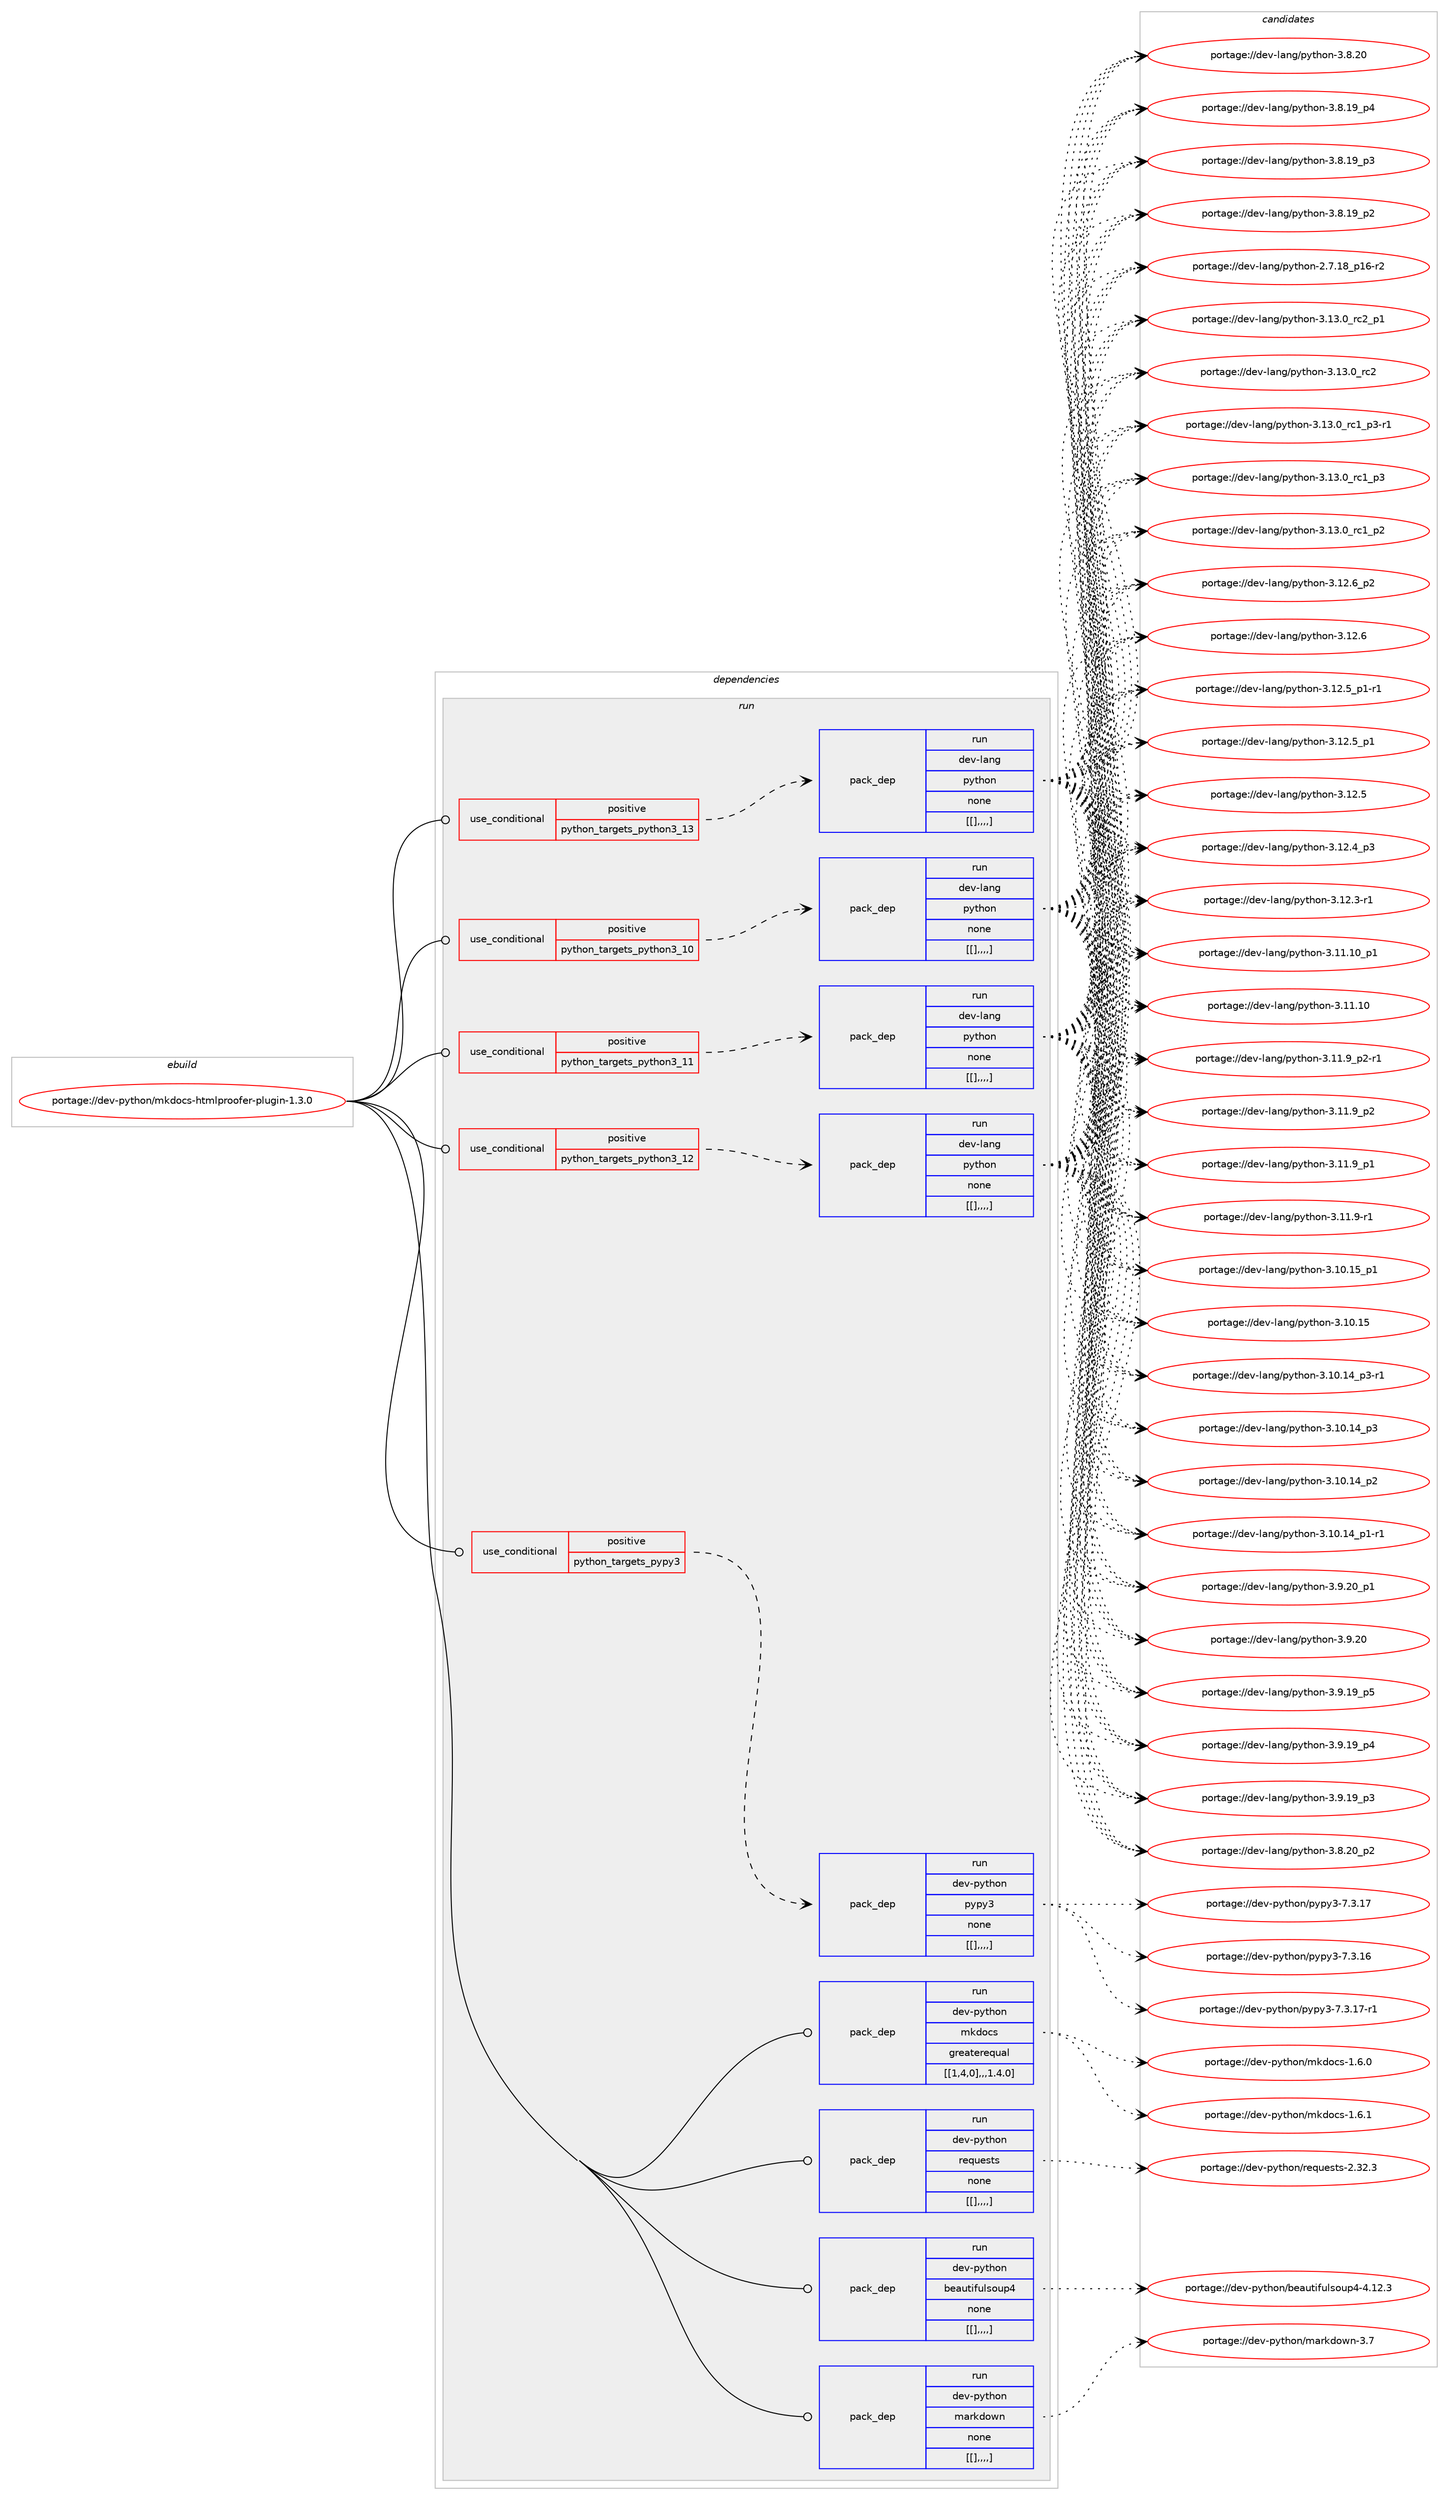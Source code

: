 digraph prolog {

# *************
# Graph options
# *************

newrank=true;
concentrate=true;
compound=true;
graph [rankdir=LR,fontname=Helvetica,fontsize=10,ranksep=1.5];#, ranksep=2.5, nodesep=0.2];
edge  [arrowhead=vee];
node  [fontname=Helvetica,fontsize=10];

# **********
# The ebuild
# **********

subgraph cluster_leftcol {
color=gray;
label=<<i>ebuild</i>>;
id [label="portage://dev-python/mkdocs-htmlproofer-plugin-1.3.0", color=red, width=4, href="../dev-python/mkdocs-htmlproofer-plugin-1.3.0.svg"];
}

# ****************
# The dependencies
# ****************

subgraph cluster_midcol {
color=gray;
label=<<i>dependencies</i>>;
subgraph cluster_compile {
fillcolor="#eeeeee";
style=filled;
label=<<i>compile</i>>;
}
subgraph cluster_compileandrun {
fillcolor="#eeeeee";
style=filled;
label=<<i>compile and run</i>>;
}
subgraph cluster_run {
fillcolor="#eeeeee";
style=filled;
label=<<i>run</i>>;
subgraph cond36123 {
dependency153438 [label=<<TABLE BORDER="0" CELLBORDER="1" CELLSPACING="0" CELLPADDING="4"><TR><TD ROWSPAN="3" CELLPADDING="10">use_conditional</TD></TR><TR><TD>positive</TD></TR><TR><TD>python_targets_pypy3</TD></TR></TABLE>>, shape=none, color=red];
subgraph pack116101 {
dependency153439 [label=<<TABLE BORDER="0" CELLBORDER="1" CELLSPACING="0" CELLPADDING="4" WIDTH="220"><TR><TD ROWSPAN="6" CELLPADDING="30">pack_dep</TD></TR><TR><TD WIDTH="110">run</TD></TR><TR><TD>dev-python</TD></TR><TR><TD>pypy3</TD></TR><TR><TD>none</TD></TR><TR><TD>[[],,,,]</TD></TR></TABLE>>, shape=none, color=blue];
}
dependency153438:e -> dependency153439:w [weight=20,style="dashed",arrowhead="vee"];
}
id:e -> dependency153438:w [weight=20,style="solid",arrowhead="odot"];
subgraph cond36124 {
dependency153440 [label=<<TABLE BORDER="0" CELLBORDER="1" CELLSPACING="0" CELLPADDING="4"><TR><TD ROWSPAN="3" CELLPADDING="10">use_conditional</TD></TR><TR><TD>positive</TD></TR><TR><TD>python_targets_python3_10</TD></TR></TABLE>>, shape=none, color=red];
subgraph pack116102 {
dependency153441 [label=<<TABLE BORDER="0" CELLBORDER="1" CELLSPACING="0" CELLPADDING="4" WIDTH="220"><TR><TD ROWSPAN="6" CELLPADDING="30">pack_dep</TD></TR><TR><TD WIDTH="110">run</TD></TR><TR><TD>dev-lang</TD></TR><TR><TD>python</TD></TR><TR><TD>none</TD></TR><TR><TD>[[],,,,]</TD></TR></TABLE>>, shape=none, color=blue];
}
dependency153440:e -> dependency153441:w [weight=20,style="dashed",arrowhead="vee"];
}
id:e -> dependency153440:w [weight=20,style="solid",arrowhead="odot"];
subgraph cond36125 {
dependency153442 [label=<<TABLE BORDER="0" CELLBORDER="1" CELLSPACING="0" CELLPADDING="4"><TR><TD ROWSPAN="3" CELLPADDING="10">use_conditional</TD></TR><TR><TD>positive</TD></TR><TR><TD>python_targets_python3_11</TD></TR></TABLE>>, shape=none, color=red];
subgraph pack116103 {
dependency153443 [label=<<TABLE BORDER="0" CELLBORDER="1" CELLSPACING="0" CELLPADDING="4" WIDTH="220"><TR><TD ROWSPAN="6" CELLPADDING="30">pack_dep</TD></TR><TR><TD WIDTH="110">run</TD></TR><TR><TD>dev-lang</TD></TR><TR><TD>python</TD></TR><TR><TD>none</TD></TR><TR><TD>[[],,,,]</TD></TR></TABLE>>, shape=none, color=blue];
}
dependency153442:e -> dependency153443:w [weight=20,style="dashed",arrowhead="vee"];
}
id:e -> dependency153442:w [weight=20,style="solid",arrowhead="odot"];
subgraph cond36126 {
dependency153444 [label=<<TABLE BORDER="0" CELLBORDER="1" CELLSPACING="0" CELLPADDING="4"><TR><TD ROWSPAN="3" CELLPADDING="10">use_conditional</TD></TR><TR><TD>positive</TD></TR><TR><TD>python_targets_python3_12</TD></TR></TABLE>>, shape=none, color=red];
subgraph pack116104 {
dependency153445 [label=<<TABLE BORDER="0" CELLBORDER="1" CELLSPACING="0" CELLPADDING="4" WIDTH="220"><TR><TD ROWSPAN="6" CELLPADDING="30">pack_dep</TD></TR><TR><TD WIDTH="110">run</TD></TR><TR><TD>dev-lang</TD></TR><TR><TD>python</TD></TR><TR><TD>none</TD></TR><TR><TD>[[],,,,]</TD></TR></TABLE>>, shape=none, color=blue];
}
dependency153444:e -> dependency153445:w [weight=20,style="dashed",arrowhead="vee"];
}
id:e -> dependency153444:w [weight=20,style="solid",arrowhead="odot"];
subgraph cond36127 {
dependency153446 [label=<<TABLE BORDER="0" CELLBORDER="1" CELLSPACING="0" CELLPADDING="4"><TR><TD ROWSPAN="3" CELLPADDING="10">use_conditional</TD></TR><TR><TD>positive</TD></TR><TR><TD>python_targets_python3_13</TD></TR></TABLE>>, shape=none, color=red];
subgraph pack116105 {
dependency153447 [label=<<TABLE BORDER="0" CELLBORDER="1" CELLSPACING="0" CELLPADDING="4" WIDTH="220"><TR><TD ROWSPAN="6" CELLPADDING="30">pack_dep</TD></TR><TR><TD WIDTH="110">run</TD></TR><TR><TD>dev-lang</TD></TR><TR><TD>python</TD></TR><TR><TD>none</TD></TR><TR><TD>[[],,,,]</TD></TR></TABLE>>, shape=none, color=blue];
}
dependency153446:e -> dependency153447:w [weight=20,style="dashed",arrowhead="vee"];
}
id:e -> dependency153446:w [weight=20,style="solid",arrowhead="odot"];
subgraph pack116106 {
dependency153448 [label=<<TABLE BORDER="0" CELLBORDER="1" CELLSPACING="0" CELLPADDING="4" WIDTH="220"><TR><TD ROWSPAN="6" CELLPADDING="30">pack_dep</TD></TR><TR><TD WIDTH="110">run</TD></TR><TR><TD>dev-python</TD></TR><TR><TD>beautifulsoup4</TD></TR><TR><TD>none</TD></TR><TR><TD>[[],,,,]</TD></TR></TABLE>>, shape=none, color=blue];
}
id:e -> dependency153448:w [weight=20,style="solid",arrowhead="odot"];
subgraph pack116107 {
dependency153449 [label=<<TABLE BORDER="0" CELLBORDER="1" CELLSPACING="0" CELLPADDING="4" WIDTH="220"><TR><TD ROWSPAN="6" CELLPADDING="30">pack_dep</TD></TR><TR><TD WIDTH="110">run</TD></TR><TR><TD>dev-python</TD></TR><TR><TD>markdown</TD></TR><TR><TD>none</TD></TR><TR><TD>[[],,,,]</TD></TR></TABLE>>, shape=none, color=blue];
}
id:e -> dependency153449:w [weight=20,style="solid",arrowhead="odot"];
subgraph pack116108 {
dependency153450 [label=<<TABLE BORDER="0" CELLBORDER="1" CELLSPACING="0" CELLPADDING="4" WIDTH="220"><TR><TD ROWSPAN="6" CELLPADDING="30">pack_dep</TD></TR><TR><TD WIDTH="110">run</TD></TR><TR><TD>dev-python</TD></TR><TR><TD>mkdocs</TD></TR><TR><TD>greaterequal</TD></TR><TR><TD>[[1,4,0],,,1.4.0]</TD></TR></TABLE>>, shape=none, color=blue];
}
id:e -> dependency153450:w [weight=20,style="solid",arrowhead="odot"];
subgraph pack116109 {
dependency153451 [label=<<TABLE BORDER="0" CELLBORDER="1" CELLSPACING="0" CELLPADDING="4" WIDTH="220"><TR><TD ROWSPAN="6" CELLPADDING="30">pack_dep</TD></TR><TR><TD WIDTH="110">run</TD></TR><TR><TD>dev-python</TD></TR><TR><TD>requests</TD></TR><TR><TD>none</TD></TR><TR><TD>[[],,,,]</TD></TR></TABLE>>, shape=none, color=blue];
}
id:e -> dependency153451:w [weight=20,style="solid",arrowhead="odot"];
}
}

# **************
# The candidates
# **************

subgraph cluster_choices {
rank=same;
color=gray;
label=<<i>candidates</i>>;

subgraph choice116101 {
color=black;
nodesep=1;
choice100101118451121211161041111104711212111212151455546514649554511449 [label="portage://dev-python/pypy3-7.3.17-r1", color=red, width=4,href="../dev-python/pypy3-7.3.17-r1.svg"];
choice10010111845112121116104111110471121211121215145554651464955 [label="portage://dev-python/pypy3-7.3.17", color=red, width=4,href="../dev-python/pypy3-7.3.17.svg"];
choice10010111845112121116104111110471121211121215145554651464954 [label="portage://dev-python/pypy3-7.3.16", color=red, width=4,href="../dev-python/pypy3-7.3.16.svg"];
dependency153439:e -> choice100101118451121211161041111104711212111212151455546514649554511449:w [style=dotted,weight="100"];
dependency153439:e -> choice10010111845112121116104111110471121211121215145554651464955:w [style=dotted,weight="100"];
dependency153439:e -> choice10010111845112121116104111110471121211121215145554651464954:w [style=dotted,weight="100"];
}
subgraph choice116102 {
color=black;
nodesep=1;
choice100101118451089711010347112121116104111110455146495146489511499509511249 [label="portage://dev-lang/python-3.13.0_rc2_p1", color=red, width=4,href="../dev-lang/python-3.13.0_rc2_p1.svg"];
choice10010111845108971101034711212111610411111045514649514648951149950 [label="portage://dev-lang/python-3.13.0_rc2", color=red, width=4,href="../dev-lang/python-3.13.0_rc2.svg"];
choice1001011184510897110103471121211161041111104551464951464895114994995112514511449 [label="portage://dev-lang/python-3.13.0_rc1_p3-r1", color=red, width=4,href="../dev-lang/python-3.13.0_rc1_p3-r1.svg"];
choice100101118451089711010347112121116104111110455146495146489511499499511251 [label="portage://dev-lang/python-3.13.0_rc1_p3", color=red, width=4,href="../dev-lang/python-3.13.0_rc1_p3.svg"];
choice100101118451089711010347112121116104111110455146495146489511499499511250 [label="portage://dev-lang/python-3.13.0_rc1_p2", color=red, width=4,href="../dev-lang/python-3.13.0_rc1_p2.svg"];
choice100101118451089711010347112121116104111110455146495046549511250 [label="portage://dev-lang/python-3.12.6_p2", color=red, width=4,href="../dev-lang/python-3.12.6_p2.svg"];
choice10010111845108971101034711212111610411111045514649504654 [label="portage://dev-lang/python-3.12.6", color=red, width=4,href="../dev-lang/python-3.12.6.svg"];
choice1001011184510897110103471121211161041111104551464950465395112494511449 [label="portage://dev-lang/python-3.12.5_p1-r1", color=red, width=4,href="../dev-lang/python-3.12.5_p1-r1.svg"];
choice100101118451089711010347112121116104111110455146495046539511249 [label="portage://dev-lang/python-3.12.5_p1", color=red, width=4,href="../dev-lang/python-3.12.5_p1.svg"];
choice10010111845108971101034711212111610411111045514649504653 [label="portage://dev-lang/python-3.12.5", color=red, width=4,href="../dev-lang/python-3.12.5.svg"];
choice100101118451089711010347112121116104111110455146495046529511251 [label="portage://dev-lang/python-3.12.4_p3", color=red, width=4,href="../dev-lang/python-3.12.4_p3.svg"];
choice100101118451089711010347112121116104111110455146495046514511449 [label="portage://dev-lang/python-3.12.3-r1", color=red, width=4,href="../dev-lang/python-3.12.3-r1.svg"];
choice10010111845108971101034711212111610411111045514649494649489511249 [label="portage://dev-lang/python-3.11.10_p1", color=red, width=4,href="../dev-lang/python-3.11.10_p1.svg"];
choice1001011184510897110103471121211161041111104551464949464948 [label="portage://dev-lang/python-3.11.10", color=red, width=4,href="../dev-lang/python-3.11.10.svg"];
choice1001011184510897110103471121211161041111104551464949465795112504511449 [label="portage://dev-lang/python-3.11.9_p2-r1", color=red, width=4,href="../dev-lang/python-3.11.9_p2-r1.svg"];
choice100101118451089711010347112121116104111110455146494946579511250 [label="portage://dev-lang/python-3.11.9_p2", color=red, width=4,href="../dev-lang/python-3.11.9_p2.svg"];
choice100101118451089711010347112121116104111110455146494946579511249 [label="portage://dev-lang/python-3.11.9_p1", color=red, width=4,href="../dev-lang/python-3.11.9_p1.svg"];
choice100101118451089711010347112121116104111110455146494946574511449 [label="portage://dev-lang/python-3.11.9-r1", color=red, width=4,href="../dev-lang/python-3.11.9-r1.svg"];
choice10010111845108971101034711212111610411111045514649484649539511249 [label="portage://dev-lang/python-3.10.15_p1", color=red, width=4,href="../dev-lang/python-3.10.15_p1.svg"];
choice1001011184510897110103471121211161041111104551464948464953 [label="portage://dev-lang/python-3.10.15", color=red, width=4,href="../dev-lang/python-3.10.15.svg"];
choice100101118451089711010347112121116104111110455146494846495295112514511449 [label="portage://dev-lang/python-3.10.14_p3-r1", color=red, width=4,href="../dev-lang/python-3.10.14_p3-r1.svg"];
choice10010111845108971101034711212111610411111045514649484649529511251 [label="portage://dev-lang/python-3.10.14_p3", color=red, width=4,href="../dev-lang/python-3.10.14_p3.svg"];
choice10010111845108971101034711212111610411111045514649484649529511250 [label="portage://dev-lang/python-3.10.14_p2", color=red, width=4,href="../dev-lang/python-3.10.14_p2.svg"];
choice100101118451089711010347112121116104111110455146494846495295112494511449 [label="portage://dev-lang/python-3.10.14_p1-r1", color=red, width=4,href="../dev-lang/python-3.10.14_p1-r1.svg"];
choice100101118451089711010347112121116104111110455146574650489511249 [label="portage://dev-lang/python-3.9.20_p1", color=red, width=4,href="../dev-lang/python-3.9.20_p1.svg"];
choice10010111845108971101034711212111610411111045514657465048 [label="portage://dev-lang/python-3.9.20", color=red, width=4,href="../dev-lang/python-3.9.20.svg"];
choice100101118451089711010347112121116104111110455146574649579511253 [label="portage://dev-lang/python-3.9.19_p5", color=red, width=4,href="../dev-lang/python-3.9.19_p5.svg"];
choice100101118451089711010347112121116104111110455146574649579511252 [label="portage://dev-lang/python-3.9.19_p4", color=red, width=4,href="../dev-lang/python-3.9.19_p4.svg"];
choice100101118451089711010347112121116104111110455146574649579511251 [label="portage://dev-lang/python-3.9.19_p3", color=red, width=4,href="../dev-lang/python-3.9.19_p3.svg"];
choice100101118451089711010347112121116104111110455146564650489511250 [label="portage://dev-lang/python-3.8.20_p2", color=red, width=4,href="../dev-lang/python-3.8.20_p2.svg"];
choice10010111845108971101034711212111610411111045514656465048 [label="portage://dev-lang/python-3.8.20", color=red, width=4,href="../dev-lang/python-3.8.20.svg"];
choice100101118451089711010347112121116104111110455146564649579511252 [label="portage://dev-lang/python-3.8.19_p4", color=red, width=4,href="../dev-lang/python-3.8.19_p4.svg"];
choice100101118451089711010347112121116104111110455146564649579511251 [label="portage://dev-lang/python-3.8.19_p3", color=red, width=4,href="../dev-lang/python-3.8.19_p3.svg"];
choice100101118451089711010347112121116104111110455146564649579511250 [label="portage://dev-lang/python-3.8.19_p2", color=red, width=4,href="../dev-lang/python-3.8.19_p2.svg"];
choice100101118451089711010347112121116104111110455046554649569511249544511450 [label="portage://dev-lang/python-2.7.18_p16-r2", color=red, width=4,href="../dev-lang/python-2.7.18_p16-r2.svg"];
dependency153441:e -> choice100101118451089711010347112121116104111110455146495146489511499509511249:w [style=dotted,weight="100"];
dependency153441:e -> choice10010111845108971101034711212111610411111045514649514648951149950:w [style=dotted,weight="100"];
dependency153441:e -> choice1001011184510897110103471121211161041111104551464951464895114994995112514511449:w [style=dotted,weight="100"];
dependency153441:e -> choice100101118451089711010347112121116104111110455146495146489511499499511251:w [style=dotted,weight="100"];
dependency153441:e -> choice100101118451089711010347112121116104111110455146495146489511499499511250:w [style=dotted,weight="100"];
dependency153441:e -> choice100101118451089711010347112121116104111110455146495046549511250:w [style=dotted,weight="100"];
dependency153441:e -> choice10010111845108971101034711212111610411111045514649504654:w [style=dotted,weight="100"];
dependency153441:e -> choice1001011184510897110103471121211161041111104551464950465395112494511449:w [style=dotted,weight="100"];
dependency153441:e -> choice100101118451089711010347112121116104111110455146495046539511249:w [style=dotted,weight="100"];
dependency153441:e -> choice10010111845108971101034711212111610411111045514649504653:w [style=dotted,weight="100"];
dependency153441:e -> choice100101118451089711010347112121116104111110455146495046529511251:w [style=dotted,weight="100"];
dependency153441:e -> choice100101118451089711010347112121116104111110455146495046514511449:w [style=dotted,weight="100"];
dependency153441:e -> choice10010111845108971101034711212111610411111045514649494649489511249:w [style=dotted,weight="100"];
dependency153441:e -> choice1001011184510897110103471121211161041111104551464949464948:w [style=dotted,weight="100"];
dependency153441:e -> choice1001011184510897110103471121211161041111104551464949465795112504511449:w [style=dotted,weight="100"];
dependency153441:e -> choice100101118451089711010347112121116104111110455146494946579511250:w [style=dotted,weight="100"];
dependency153441:e -> choice100101118451089711010347112121116104111110455146494946579511249:w [style=dotted,weight="100"];
dependency153441:e -> choice100101118451089711010347112121116104111110455146494946574511449:w [style=dotted,weight="100"];
dependency153441:e -> choice10010111845108971101034711212111610411111045514649484649539511249:w [style=dotted,weight="100"];
dependency153441:e -> choice1001011184510897110103471121211161041111104551464948464953:w [style=dotted,weight="100"];
dependency153441:e -> choice100101118451089711010347112121116104111110455146494846495295112514511449:w [style=dotted,weight="100"];
dependency153441:e -> choice10010111845108971101034711212111610411111045514649484649529511251:w [style=dotted,weight="100"];
dependency153441:e -> choice10010111845108971101034711212111610411111045514649484649529511250:w [style=dotted,weight="100"];
dependency153441:e -> choice100101118451089711010347112121116104111110455146494846495295112494511449:w [style=dotted,weight="100"];
dependency153441:e -> choice100101118451089711010347112121116104111110455146574650489511249:w [style=dotted,weight="100"];
dependency153441:e -> choice10010111845108971101034711212111610411111045514657465048:w [style=dotted,weight="100"];
dependency153441:e -> choice100101118451089711010347112121116104111110455146574649579511253:w [style=dotted,weight="100"];
dependency153441:e -> choice100101118451089711010347112121116104111110455146574649579511252:w [style=dotted,weight="100"];
dependency153441:e -> choice100101118451089711010347112121116104111110455146574649579511251:w [style=dotted,weight="100"];
dependency153441:e -> choice100101118451089711010347112121116104111110455146564650489511250:w [style=dotted,weight="100"];
dependency153441:e -> choice10010111845108971101034711212111610411111045514656465048:w [style=dotted,weight="100"];
dependency153441:e -> choice100101118451089711010347112121116104111110455146564649579511252:w [style=dotted,weight="100"];
dependency153441:e -> choice100101118451089711010347112121116104111110455146564649579511251:w [style=dotted,weight="100"];
dependency153441:e -> choice100101118451089711010347112121116104111110455146564649579511250:w [style=dotted,weight="100"];
dependency153441:e -> choice100101118451089711010347112121116104111110455046554649569511249544511450:w [style=dotted,weight="100"];
}
subgraph choice116103 {
color=black;
nodesep=1;
choice100101118451089711010347112121116104111110455146495146489511499509511249 [label="portage://dev-lang/python-3.13.0_rc2_p1", color=red, width=4,href="../dev-lang/python-3.13.0_rc2_p1.svg"];
choice10010111845108971101034711212111610411111045514649514648951149950 [label="portage://dev-lang/python-3.13.0_rc2", color=red, width=4,href="../dev-lang/python-3.13.0_rc2.svg"];
choice1001011184510897110103471121211161041111104551464951464895114994995112514511449 [label="portage://dev-lang/python-3.13.0_rc1_p3-r1", color=red, width=4,href="../dev-lang/python-3.13.0_rc1_p3-r1.svg"];
choice100101118451089711010347112121116104111110455146495146489511499499511251 [label="portage://dev-lang/python-3.13.0_rc1_p3", color=red, width=4,href="../dev-lang/python-3.13.0_rc1_p3.svg"];
choice100101118451089711010347112121116104111110455146495146489511499499511250 [label="portage://dev-lang/python-3.13.0_rc1_p2", color=red, width=4,href="../dev-lang/python-3.13.0_rc1_p2.svg"];
choice100101118451089711010347112121116104111110455146495046549511250 [label="portage://dev-lang/python-3.12.6_p2", color=red, width=4,href="../dev-lang/python-3.12.6_p2.svg"];
choice10010111845108971101034711212111610411111045514649504654 [label="portage://dev-lang/python-3.12.6", color=red, width=4,href="../dev-lang/python-3.12.6.svg"];
choice1001011184510897110103471121211161041111104551464950465395112494511449 [label="portage://dev-lang/python-3.12.5_p1-r1", color=red, width=4,href="../dev-lang/python-3.12.5_p1-r1.svg"];
choice100101118451089711010347112121116104111110455146495046539511249 [label="portage://dev-lang/python-3.12.5_p1", color=red, width=4,href="../dev-lang/python-3.12.5_p1.svg"];
choice10010111845108971101034711212111610411111045514649504653 [label="portage://dev-lang/python-3.12.5", color=red, width=4,href="../dev-lang/python-3.12.5.svg"];
choice100101118451089711010347112121116104111110455146495046529511251 [label="portage://dev-lang/python-3.12.4_p3", color=red, width=4,href="../dev-lang/python-3.12.4_p3.svg"];
choice100101118451089711010347112121116104111110455146495046514511449 [label="portage://dev-lang/python-3.12.3-r1", color=red, width=4,href="../dev-lang/python-3.12.3-r1.svg"];
choice10010111845108971101034711212111610411111045514649494649489511249 [label="portage://dev-lang/python-3.11.10_p1", color=red, width=4,href="../dev-lang/python-3.11.10_p1.svg"];
choice1001011184510897110103471121211161041111104551464949464948 [label="portage://dev-lang/python-3.11.10", color=red, width=4,href="../dev-lang/python-3.11.10.svg"];
choice1001011184510897110103471121211161041111104551464949465795112504511449 [label="portage://dev-lang/python-3.11.9_p2-r1", color=red, width=4,href="../dev-lang/python-3.11.9_p2-r1.svg"];
choice100101118451089711010347112121116104111110455146494946579511250 [label="portage://dev-lang/python-3.11.9_p2", color=red, width=4,href="../dev-lang/python-3.11.9_p2.svg"];
choice100101118451089711010347112121116104111110455146494946579511249 [label="portage://dev-lang/python-3.11.9_p1", color=red, width=4,href="../dev-lang/python-3.11.9_p1.svg"];
choice100101118451089711010347112121116104111110455146494946574511449 [label="portage://dev-lang/python-3.11.9-r1", color=red, width=4,href="../dev-lang/python-3.11.9-r1.svg"];
choice10010111845108971101034711212111610411111045514649484649539511249 [label="portage://dev-lang/python-3.10.15_p1", color=red, width=4,href="../dev-lang/python-3.10.15_p1.svg"];
choice1001011184510897110103471121211161041111104551464948464953 [label="portage://dev-lang/python-3.10.15", color=red, width=4,href="../dev-lang/python-3.10.15.svg"];
choice100101118451089711010347112121116104111110455146494846495295112514511449 [label="portage://dev-lang/python-3.10.14_p3-r1", color=red, width=4,href="../dev-lang/python-3.10.14_p3-r1.svg"];
choice10010111845108971101034711212111610411111045514649484649529511251 [label="portage://dev-lang/python-3.10.14_p3", color=red, width=4,href="../dev-lang/python-3.10.14_p3.svg"];
choice10010111845108971101034711212111610411111045514649484649529511250 [label="portage://dev-lang/python-3.10.14_p2", color=red, width=4,href="../dev-lang/python-3.10.14_p2.svg"];
choice100101118451089711010347112121116104111110455146494846495295112494511449 [label="portage://dev-lang/python-3.10.14_p1-r1", color=red, width=4,href="../dev-lang/python-3.10.14_p1-r1.svg"];
choice100101118451089711010347112121116104111110455146574650489511249 [label="portage://dev-lang/python-3.9.20_p1", color=red, width=4,href="../dev-lang/python-3.9.20_p1.svg"];
choice10010111845108971101034711212111610411111045514657465048 [label="portage://dev-lang/python-3.9.20", color=red, width=4,href="../dev-lang/python-3.9.20.svg"];
choice100101118451089711010347112121116104111110455146574649579511253 [label="portage://dev-lang/python-3.9.19_p5", color=red, width=4,href="../dev-lang/python-3.9.19_p5.svg"];
choice100101118451089711010347112121116104111110455146574649579511252 [label="portage://dev-lang/python-3.9.19_p4", color=red, width=4,href="../dev-lang/python-3.9.19_p4.svg"];
choice100101118451089711010347112121116104111110455146574649579511251 [label="portage://dev-lang/python-3.9.19_p3", color=red, width=4,href="../dev-lang/python-3.9.19_p3.svg"];
choice100101118451089711010347112121116104111110455146564650489511250 [label="portage://dev-lang/python-3.8.20_p2", color=red, width=4,href="../dev-lang/python-3.8.20_p2.svg"];
choice10010111845108971101034711212111610411111045514656465048 [label="portage://dev-lang/python-3.8.20", color=red, width=4,href="../dev-lang/python-3.8.20.svg"];
choice100101118451089711010347112121116104111110455146564649579511252 [label="portage://dev-lang/python-3.8.19_p4", color=red, width=4,href="../dev-lang/python-3.8.19_p4.svg"];
choice100101118451089711010347112121116104111110455146564649579511251 [label="portage://dev-lang/python-3.8.19_p3", color=red, width=4,href="../dev-lang/python-3.8.19_p3.svg"];
choice100101118451089711010347112121116104111110455146564649579511250 [label="portage://dev-lang/python-3.8.19_p2", color=red, width=4,href="../dev-lang/python-3.8.19_p2.svg"];
choice100101118451089711010347112121116104111110455046554649569511249544511450 [label="portage://dev-lang/python-2.7.18_p16-r2", color=red, width=4,href="../dev-lang/python-2.7.18_p16-r2.svg"];
dependency153443:e -> choice100101118451089711010347112121116104111110455146495146489511499509511249:w [style=dotted,weight="100"];
dependency153443:e -> choice10010111845108971101034711212111610411111045514649514648951149950:w [style=dotted,weight="100"];
dependency153443:e -> choice1001011184510897110103471121211161041111104551464951464895114994995112514511449:w [style=dotted,weight="100"];
dependency153443:e -> choice100101118451089711010347112121116104111110455146495146489511499499511251:w [style=dotted,weight="100"];
dependency153443:e -> choice100101118451089711010347112121116104111110455146495146489511499499511250:w [style=dotted,weight="100"];
dependency153443:e -> choice100101118451089711010347112121116104111110455146495046549511250:w [style=dotted,weight="100"];
dependency153443:e -> choice10010111845108971101034711212111610411111045514649504654:w [style=dotted,weight="100"];
dependency153443:e -> choice1001011184510897110103471121211161041111104551464950465395112494511449:w [style=dotted,weight="100"];
dependency153443:e -> choice100101118451089711010347112121116104111110455146495046539511249:w [style=dotted,weight="100"];
dependency153443:e -> choice10010111845108971101034711212111610411111045514649504653:w [style=dotted,weight="100"];
dependency153443:e -> choice100101118451089711010347112121116104111110455146495046529511251:w [style=dotted,weight="100"];
dependency153443:e -> choice100101118451089711010347112121116104111110455146495046514511449:w [style=dotted,weight="100"];
dependency153443:e -> choice10010111845108971101034711212111610411111045514649494649489511249:w [style=dotted,weight="100"];
dependency153443:e -> choice1001011184510897110103471121211161041111104551464949464948:w [style=dotted,weight="100"];
dependency153443:e -> choice1001011184510897110103471121211161041111104551464949465795112504511449:w [style=dotted,weight="100"];
dependency153443:e -> choice100101118451089711010347112121116104111110455146494946579511250:w [style=dotted,weight="100"];
dependency153443:e -> choice100101118451089711010347112121116104111110455146494946579511249:w [style=dotted,weight="100"];
dependency153443:e -> choice100101118451089711010347112121116104111110455146494946574511449:w [style=dotted,weight="100"];
dependency153443:e -> choice10010111845108971101034711212111610411111045514649484649539511249:w [style=dotted,weight="100"];
dependency153443:e -> choice1001011184510897110103471121211161041111104551464948464953:w [style=dotted,weight="100"];
dependency153443:e -> choice100101118451089711010347112121116104111110455146494846495295112514511449:w [style=dotted,weight="100"];
dependency153443:e -> choice10010111845108971101034711212111610411111045514649484649529511251:w [style=dotted,weight="100"];
dependency153443:e -> choice10010111845108971101034711212111610411111045514649484649529511250:w [style=dotted,weight="100"];
dependency153443:e -> choice100101118451089711010347112121116104111110455146494846495295112494511449:w [style=dotted,weight="100"];
dependency153443:e -> choice100101118451089711010347112121116104111110455146574650489511249:w [style=dotted,weight="100"];
dependency153443:e -> choice10010111845108971101034711212111610411111045514657465048:w [style=dotted,weight="100"];
dependency153443:e -> choice100101118451089711010347112121116104111110455146574649579511253:w [style=dotted,weight="100"];
dependency153443:e -> choice100101118451089711010347112121116104111110455146574649579511252:w [style=dotted,weight="100"];
dependency153443:e -> choice100101118451089711010347112121116104111110455146574649579511251:w [style=dotted,weight="100"];
dependency153443:e -> choice100101118451089711010347112121116104111110455146564650489511250:w [style=dotted,weight="100"];
dependency153443:e -> choice10010111845108971101034711212111610411111045514656465048:w [style=dotted,weight="100"];
dependency153443:e -> choice100101118451089711010347112121116104111110455146564649579511252:w [style=dotted,weight="100"];
dependency153443:e -> choice100101118451089711010347112121116104111110455146564649579511251:w [style=dotted,weight="100"];
dependency153443:e -> choice100101118451089711010347112121116104111110455146564649579511250:w [style=dotted,weight="100"];
dependency153443:e -> choice100101118451089711010347112121116104111110455046554649569511249544511450:w [style=dotted,weight="100"];
}
subgraph choice116104 {
color=black;
nodesep=1;
choice100101118451089711010347112121116104111110455146495146489511499509511249 [label="portage://dev-lang/python-3.13.0_rc2_p1", color=red, width=4,href="../dev-lang/python-3.13.0_rc2_p1.svg"];
choice10010111845108971101034711212111610411111045514649514648951149950 [label="portage://dev-lang/python-3.13.0_rc2", color=red, width=4,href="../dev-lang/python-3.13.0_rc2.svg"];
choice1001011184510897110103471121211161041111104551464951464895114994995112514511449 [label="portage://dev-lang/python-3.13.0_rc1_p3-r1", color=red, width=4,href="../dev-lang/python-3.13.0_rc1_p3-r1.svg"];
choice100101118451089711010347112121116104111110455146495146489511499499511251 [label="portage://dev-lang/python-3.13.0_rc1_p3", color=red, width=4,href="../dev-lang/python-3.13.0_rc1_p3.svg"];
choice100101118451089711010347112121116104111110455146495146489511499499511250 [label="portage://dev-lang/python-3.13.0_rc1_p2", color=red, width=4,href="../dev-lang/python-3.13.0_rc1_p2.svg"];
choice100101118451089711010347112121116104111110455146495046549511250 [label="portage://dev-lang/python-3.12.6_p2", color=red, width=4,href="../dev-lang/python-3.12.6_p2.svg"];
choice10010111845108971101034711212111610411111045514649504654 [label="portage://dev-lang/python-3.12.6", color=red, width=4,href="../dev-lang/python-3.12.6.svg"];
choice1001011184510897110103471121211161041111104551464950465395112494511449 [label="portage://dev-lang/python-3.12.5_p1-r1", color=red, width=4,href="../dev-lang/python-3.12.5_p1-r1.svg"];
choice100101118451089711010347112121116104111110455146495046539511249 [label="portage://dev-lang/python-3.12.5_p1", color=red, width=4,href="../dev-lang/python-3.12.5_p1.svg"];
choice10010111845108971101034711212111610411111045514649504653 [label="portage://dev-lang/python-3.12.5", color=red, width=4,href="../dev-lang/python-3.12.5.svg"];
choice100101118451089711010347112121116104111110455146495046529511251 [label="portage://dev-lang/python-3.12.4_p3", color=red, width=4,href="../dev-lang/python-3.12.4_p3.svg"];
choice100101118451089711010347112121116104111110455146495046514511449 [label="portage://dev-lang/python-3.12.3-r1", color=red, width=4,href="../dev-lang/python-3.12.3-r1.svg"];
choice10010111845108971101034711212111610411111045514649494649489511249 [label="portage://dev-lang/python-3.11.10_p1", color=red, width=4,href="../dev-lang/python-3.11.10_p1.svg"];
choice1001011184510897110103471121211161041111104551464949464948 [label="portage://dev-lang/python-3.11.10", color=red, width=4,href="../dev-lang/python-3.11.10.svg"];
choice1001011184510897110103471121211161041111104551464949465795112504511449 [label="portage://dev-lang/python-3.11.9_p2-r1", color=red, width=4,href="../dev-lang/python-3.11.9_p2-r1.svg"];
choice100101118451089711010347112121116104111110455146494946579511250 [label="portage://dev-lang/python-3.11.9_p2", color=red, width=4,href="../dev-lang/python-3.11.9_p2.svg"];
choice100101118451089711010347112121116104111110455146494946579511249 [label="portage://dev-lang/python-3.11.9_p1", color=red, width=4,href="../dev-lang/python-3.11.9_p1.svg"];
choice100101118451089711010347112121116104111110455146494946574511449 [label="portage://dev-lang/python-3.11.9-r1", color=red, width=4,href="../dev-lang/python-3.11.9-r1.svg"];
choice10010111845108971101034711212111610411111045514649484649539511249 [label="portage://dev-lang/python-3.10.15_p1", color=red, width=4,href="../dev-lang/python-3.10.15_p1.svg"];
choice1001011184510897110103471121211161041111104551464948464953 [label="portage://dev-lang/python-3.10.15", color=red, width=4,href="../dev-lang/python-3.10.15.svg"];
choice100101118451089711010347112121116104111110455146494846495295112514511449 [label="portage://dev-lang/python-3.10.14_p3-r1", color=red, width=4,href="../dev-lang/python-3.10.14_p3-r1.svg"];
choice10010111845108971101034711212111610411111045514649484649529511251 [label="portage://dev-lang/python-3.10.14_p3", color=red, width=4,href="../dev-lang/python-3.10.14_p3.svg"];
choice10010111845108971101034711212111610411111045514649484649529511250 [label="portage://dev-lang/python-3.10.14_p2", color=red, width=4,href="../dev-lang/python-3.10.14_p2.svg"];
choice100101118451089711010347112121116104111110455146494846495295112494511449 [label="portage://dev-lang/python-3.10.14_p1-r1", color=red, width=4,href="../dev-lang/python-3.10.14_p1-r1.svg"];
choice100101118451089711010347112121116104111110455146574650489511249 [label="portage://dev-lang/python-3.9.20_p1", color=red, width=4,href="../dev-lang/python-3.9.20_p1.svg"];
choice10010111845108971101034711212111610411111045514657465048 [label="portage://dev-lang/python-3.9.20", color=red, width=4,href="../dev-lang/python-3.9.20.svg"];
choice100101118451089711010347112121116104111110455146574649579511253 [label="portage://dev-lang/python-3.9.19_p5", color=red, width=4,href="../dev-lang/python-3.9.19_p5.svg"];
choice100101118451089711010347112121116104111110455146574649579511252 [label="portage://dev-lang/python-3.9.19_p4", color=red, width=4,href="../dev-lang/python-3.9.19_p4.svg"];
choice100101118451089711010347112121116104111110455146574649579511251 [label="portage://dev-lang/python-3.9.19_p3", color=red, width=4,href="../dev-lang/python-3.9.19_p3.svg"];
choice100101118451089711010347112121116104111110455146564650489511250 [label="portage://dev-lang/python-3.8.20_p2", color=red, width=4,href="../dev-lang/python-3.8.20_p2.svg"];
choice10010111845108971101034711212111610411111045514656465048 [label="portage://dev-lang/python-3.8.20", color=red, width=4,href="../dev-lang/python-3.8.20.svg"];
choice100101118451089711010347112121116104111110455146564649579511252 [label="portage://dev-lang/python-3.8.19_p4", color=red, width=4,href="../dev-lang/python-3.8.19_p4.svg"];
choice100101118451089711010347112121116104111110455146564649579511251 [label="portage://dev-lang/python-3.8.19_p3", color=red, width=4,href="../dev-lang/python-3.8.19_p3.svg"];
choice100101118451089711010347112121116104111110455146564649579511250 [label="portage://dev-lang/python-3.8.19_p2", color=red, width=4,href="../dev-lang/python-3.8.19_p2.svg"];
choice100101118451089711010347112121116104111110455046554649569511249544511450 [label="portage://dev-lang/python-2.7.18_p16-r2", color=red, width=4,href="../dev-lang/python-2.7.18_p16-r2.svg"];
dependency153445:e -> choice100101118451089711010347112121116104111110455146495146489511499509511249:w [style=dotted,weight="100"];
dependency153445:e -> choice10010111845108971101034711212111610411111045514649514648951149950:w [style=dotted,weight="100"];
dependency153445:e -> choice1001011184510897110103471121211161041111104551464951464895114994995112514511449:w [style=dotted,weight="100"];
dependency153445:e -> choice100101118451089711010347112121116104111110455146495146489511499499511251:w [style=dotted,weight="100"];
dependency153445:e -> choice100101118451089711010347112121116104111110455146495146489511499499511250:w [style=dotted,weight="100"];
dependency153445:e -> choice100101118451089711010347112121116104111110455146495046549511250:w [style=dotted,weight="100"];
dependency153445:e -> choice10010111845108971101034711212111610411111045514649504654:w [style=dotted,weight="100"];
dependency153445:e -> choice1001011184510897110103471121211161041111104551464950465395112494511449:w [style=dotted,weight="100"];
dependency153445:e -> choice100101118451089711010347112121116104111110455146495046539511249:w [style=dotted,weight="100"];
dependency153445:e -> choice10010111845108971101034711212111610411111045514649504653:w [style=dotted,weight="100"];
dependency153445:e -> choice100101118451089711010347112121116104111110455146495046529511251:w [style=dotted,weight="100"];
dependency153445:e -> choice100101118451089711010347112121116104111110455146495046514511449:w [style=dotted,weight="100"];
dependency153445:e -> choice10010111845108971101034711212111610411111045514649494649489511249:w [style=dotted,weight="100"];
dependency153445:e -> choice1001011184510897110103471121211161041111104551464949464948:w [style=dotted,weight="100"];
dependency153445:e -> choice1001011184510897110103471121211161041111104551464949465795112504511449:w [style=dotted,weight="100"];
dependency153445:e -> choice100101118451089711010347112121116104111110455146494946579511250:w [style=dotted,weight="100"];
dependency153445:e -> choice100101118451089711010347112121116104111110455146494946579511249:w [style=dotted,weight="100"];
dependency153445:e -> choice100101118451089711010347112121116104111110455146494946574511449:w [style=dotted,weight="100"];
dependency153445:e -> choice10010111845108971101034711212111610411111045514649484649539511249:w [style=dotted,weight="100"];
dependency153445:e -> choice1001011184510897110103471121211161041111104551464948464953:w [style=dotted,weight="100"];
dependency153445:e -> choice100101118451089711010347112121116104111110455146494846495295112514511449:w [style=dotted,weight="100"];
dependency153445:e -> choice10010111845108971101034711212111610411111045514649484649529511251:w [style=dotted,weight="100"];
dependency153445:e -> choice10010111845108971101034711212111610411111045514649484649529511250:w [style=dotted,weight="100"];
dependency153445:e -> choice100101118451089711010347112121116104111110455146494846495295112494511449:w [style=dotted,weight="100"];
dependency153445:e -> choice100101118451089711010347112121116104111110455146574650489511249:w [style=dotted,weight="100"];
dependency153445:e -> choice10010111845108971101034711212111610411111045514657465048:w [style=dotted,weight="100"];
dependency153445:e -> choice100101118451089711010347112121116104111110455146574649579511253:w [style=dotted,weight="100"];
dependency153445:e -> choice100101118451089711010347112121116104111110455146574649579511252:w [style=dotted,weight="100"];
dependency153445:e -> choice100101118451089711010347112121116104111110455146574649579511251:w [style=dotted,weight="100"];
dependency153445:e -> choice100101118451089711010347112121116104111110455146564650489511250:w [style=dotted,weight="100"];
dependency153445:e -> choice10010111845108971101034711212111610411111045514656465048:w [style=dotted,weight="100"];
dependency153445:e -> choice100101118451089711010347112121116104111110455146564649579511252:w [style=dotted,weight="100"];
dependency153445:e -> choice100101118451089711010347112121116104111110455146564649579511251:w [style=dotted,weight="100"];
dependency153445:e -> choice100101118451089711010347112121116104111110455146564649579511250:w [style=dotted,weight="100"];
dependency153445:e -> choice100101118451089711010347112121116104111110455046554649569511249544511450:w [style=dotted,weight="100"];
}
subgraph choice116105 {
color=black;
nodesep=1;
choice100101118451089711010347112121116104111110455146495146489511499509511249 [label="portage://dev-lang/python-3.13.0_rc2_p1", color=red, width=4,href="../dev-lang/python-3.13.0_rc2_p1.svg"];
choice10010111845108971101034711212111610411111045514649514648951149950 [label="portage://dev-lang/python-3.13.0_rc2", color=red, width=4,href="../dev-lang/python-3.13.0_rc2.svg"];
choice1001011184510897110103471121211161041111104551464951464895114994995112514511449 [label="portage://dev-lang/python-3.13.0_rc1_p3-r1", color=red, width=4,href="../dev-lang/python-3.13.0_rc1_p3-r1.svg"];
choice100101118451089711010347112121116104111110455146495146489511499499511251 [label="portage://dev-lang/python-3.13.0_rc1_p3", color=red, width=4,href="../dev-lang/python-3.13.0_rc1_p3.svg"];
choice100101118451089711010347112121116104111110455146495146489511499499511250 [label="portage://dev-lang/python-3.13.0_rc1_p2", color=red, width=4,href="../dev-lang/python-3.13.0_rc1_p2.svg"];
choice100101118451089711010347112121116104111110455146495046549511250 [label="portage://dev-lang/python-3.12.6_p2", color=red, width=4,href="../dev-lang/python-3.12.6_p2.svg"];
choice10010111845108971101034711212111610411111045514649504654 [label="portage://dev-lang/python-3.12.6", color=red, width=4,href="../dev-lang/python-3.12.6.svg"];
choice1001011184510897110103471121211161041111104551464950465395112494511449 [label="portage://dev-lang/python-3.12.5_p1-r1", color=red, width=4,href="../dev-lang/python-3.12.5_p1-r1.svg"];
choice100101118451089711010347112121116104111110455146495046539511249 [label="portage://dev-lang/python-3.12.5_p1", color=red, width=4,href="../dev-lang/python-3.12.5_p1.svg"];
choice10010111845108971101034711212111610411111045514649504653 [label="portage://dev-lang/python-3.12.5", color=red, width=4,href="../dev-lang/python-3.12.5.svg"];
choice100101118451089711010347112121116104111110455146495046529511251 [label="portage://dev-lang/python-3.12.4_p3", color=red, width=4,href="../dev-lang/python-3.12.4_p3.svg"];
choice100101118451089711010347112121116104111110455146495046514511449 [label="portage://dev-lang/python-3.12.3-r1", color=red, width=4,href="../dev-lang/python-3.12.3-r1.svg"];
choice10010111845108971101034711212111610411111045514649494649489511249 [label="portage://dev-lang/python-3.11.10_p1", color=red, width=4,href="../dev-lang/python-3.11.10_p1.svg"];
choice1001011184510897110103471121211161041111104551464949464948 [label="portage://dev-lang/python-3.11.10", color=red, width=4,href="../dev-lang/python-3.11.10.svg"];
choice1001011184510897110103471121211161041111104551464949465795112504511449 [label="portage://dev-lang/python-3.11.9_p2-r1", color=red, width=4,href="../dev-lang/python-3.11.9_p2-r1.svg"];
choice100101118451089711010347112121116104111110455146494946579511250 [label="portage://dev-lang/python-3.11.9_p2", color=red, width=4,href="../dev-lang/python-3.11.9_p2.svg"];
choice100101118451089711010347112121116104111110455146494946579511249 [label="portage://dev-lang/python-3.11.9_p1", color=red, width=4,href="../dev-lang/python-3.11.9_p1.svg"];
choice100101118451089711010347112121116104111110455146494946574511449 [label="portage://dev-lang/python-3.11.9-r1", color=red, width=4,href="../dev-lang/python-3.11.9-r1.svg"];
choice10010111845108971101034711212111610411111045514649484649539511249 [label="portage://dev-lang/python-3.10.15_p1", color=red, width=4,href="../dev-lang/python-3.10.15_p1.svg"];
choice1001011184510897110103471121211161041111104551464948464953 [label="portage://dev-lang/python-3.10.15", color=red, width=4,href="../dev-lang/python-3.10.15.svg"];
choice100101118451089711010347112121116104111110455146494846495295112514511449 [label="portage://dev-lang/python-3.10.14_p3-r1", color=red, width=4,href="../dev-lang/python-3.10.14_p3-r1.svg"];
choice10010111845108971101034711212111610411111045514649484649529511251 [label="portage://dev-lang/python-3.10.14_p3", color=red, width=4,href="../dev-lang/python-3.10.14_p3.svg"];
choice10010111845108971101034711212111610411111045514649484649529511250 [label="portage://dev-lang/python-3.10.14_p2", color=red, width=4,href="../dev-lang/python-3.10.14_p2.svg"];
choice100101118451089711010347112121116104111110455146494846495295112494511449 [label="portage://dev-lang/python-3.10.14_p1-r1", color=red, width=4,href="../dev-lang/python-3.10.14_p1-r1.svg"];
choice100101118451089711010347112121116104111110455146574650489511249 [label="portage://dev-lang/python-3.9.20_p1", color=red, width=4,href="../dev-lang/python-3.9.20_p1.svg"];
choice10010111845108971101034711212111610411111045514657465048 [label="portage://dev-lang/python-3.9.20", color=red, width=4,href="../dev-lang/python-3.9.20.svg"];
choice100101118451089711010347112121116104111110455146574649579511253 [label="portage://dev-lang/python-3.9.19_p5", color=red, width=4,href="../dev-lang/python-3.9.19_p5.svg"];
choice100101118451089711010347112121116104111110455146574649579511252 [label="portage://dev-lang/python-3.9.19_p4", color=red, width=4,href="../dev-lang/python-3.9.19_p4.svg"];
choice100101118451089711010347112121116104111110455146574649579511251 [label="portage://dev-lang/python-3.9.19_p3", color=red, width=4,href="../dev-lang/python-3.9.19_p3.svg"];
choice100101118451089711010347112121116104111110455146564650489511250 [label="portage://dev-lang/python-3.8.20_p2", color=red, width=4,href="../dev-lang/python-3.8.20_p2.svg"];
choice10010111845108971101034711212111610411111045514656465048 [label="portage://dev-lang/python-3.8.20", color=red, width=4,href="../dev-lang/python-3.8.20.svg"];
choice100101118451089711010347112121116104111110455146564649579511252 [label="portage://dev-lang/python-3.8.19_p4", color=red, width=4,href="../dev-lang/python-3.8.19_p4.svg"];
choice100101118451089711010347112121116104111110455146564649579511251 [label="portage://dev-lang/python-3.8.19_p3", color=red, width=4,href="../dev-lang/python-3.8.19_p3.svg"];
choice100101118451089711010347112121116104111110455146564649579511250 [label="portage://dev-lang/python-3.8.19_p2", color=red, width=4,href="../dev-lang/python-3.8.19_p2.svg"];
choice100101118451089711010347112121116104111110455046554649569511249544511450 [label="portage://dev-lang/python-2.7.18_p16-r2", color=red, width=4,href="../dev-lang/python-2.7.18_p16-r2.svg"];
dependency153447:e -> choice100101118451089711010347112121116104111110455146495146489511499509511249:w [style=dotted,weight="100"];
dependency153447:e -> choice10010111845108971101034711212111610411111045514649514648951149950:w [style=dotted,weight="100"];
dependency153447:e -> choice1001011184510897110103471121211161041111104551464951464895114994995112514511449:w [style=dotted,weight="100"];
dependency153447:e -> choice100101118451089711010347112121116104111110455146495146489511499499511251:w [style=dotted,weight="100"];
dependency153447:e -> choice100101118451089711010347112121116104111110455146495146489511499499511250:w [style=dotted,weight="100"];
dependency153447:e -> choice100101118451089711010347112121116104111110455146495046549511250:w [style=dotted,weight="100"];
dependency153447:e -> choice10010111845108971101034711212111610411111045514649504654:w [style=dotted,weight="100"];
dependency153447:e -> choice1001011184510897110103471121211161041111104551464950465395112494511449:w [style=dotted,weight="100"];
dependency153447:e -> choice100101118451089711010347112121116104111110455146495046539511249:w [style=dotted,weight="100"];
dependency153447:e -> choice10010111845108971101034711212111610411111045514649504653:w [style=dotted,weight="100"];
dependency153447:e -> choice100101118451089711010347112121116104111110455146495046529511251:w [style=dotted,weight="100"];
dependency153447:e -> choice100101118451089711010347112121116104111110455146495046514511449:w [style=dotted,weight="100"];
dependency153447:e -> choice10010111845108971101034711212111610411111045514649494649489511249:w [style=dotted,weight="100"];
dependency153447:e -> choice1001011184510897110103471121211161041111104551464949464948:w [style=dotted,weight="100"];
dependency153447:e -> choice1001011184510897110103471121211161041111104551464949465795112504511449:w [style=dotted,weight="100"];
dependency153447:e -> choice100101118451089711010347112121116104111110455146494946579511250:w [style=dotted,weight="100"];
dependency153447:e -> choice100101118451089711010347112121116104111110455146494946579511249:w [style=dotted,weight="100"];
dependency153447:e -> choice100101118451089711010347112121116104111110455146494946574511449:w [style=dotted,weight="100"];
dependency153447:e -> choice10010111845108971101034711212111610411111045514649484649539511249:w [style=dotted,weight="100"];
dependency153447:e -> choice1001011184510897110103471121211161041111104551464948464953:w [style=dotted,weight="100"];
dependency153447:e -> choice100101118451089711010347112121116104111110455146494846495295112514511449:w [style=dotted,weight="100"];
dependency153447:e -> choice10010111845108971101034711212111610411111045514649484649529511251:w [style=dotted,weight="100"];
dependency153447:e -> choice10010111845108971101034711212111610411111045514649484649529511250:w [style=dotted,weight="100"];
dependency153447:e -> choice100101118451089711010347112121116104111110455146494846495295112494511449:w [style=dotted,weight="100"];
dependency153447:e -> choice100101118451089711010347112121116104111110455146574650489511249:w [style=dotted,weight="100"];
dependency153447:e -> choice10010111845108971101034711212111610411111045514657465048:w [style=dotted,weight="100"];
dependency153447:e -> choice100101118451089711010347112121116104111110455146574649579511253:w [style=dotted,weight="100"];
dependency153447:e -> choice100101118451089711010347112121116104111110455146574649579511252:w [style=dotted,weight="100"];
dependency153447:e -> choice100101118451089711010347112121116104111110455146574649579511251:w [style=dotted,weight="100"];
dependency153447:e -> choice100101118451089711010347112121116104111110455146564650489511250:w [style=dotted,weight="100"];
dependency153447:e -> choice10010111845108971101034711212111610411111045514656465048:w [style=dotted,weight="100"];
dependency153447:e -> choice100101118451089711010347112121116104111110455146564649579511252:w [style=dotted,weight="100"];
dependency153447:e -> choice100101118451089711010347112121116104111110455146564649579511251:w [style=dotted,weight="100"];
dependency153447:e -> choice100101118451089711010347112121116104111110455146564649579511250:w [style=dotted,weight="100"];
dependency153447:e -> choice100101118451089711010347112121116104111110455046554649569511249544511450:w [style=dotted,weight="100"];
}
subgraph choice116106 {
color=black;
nodesep=1;
choice100101118451121211161041111104798101971171161051021171081151111171125245524649504651 [label="portage://dev-python/beautifulsoup4-4.12.3", color=red, width=4,href="../dev-python/beautifulsoup4-4.12.3.svg"];
dependency153448:e -> choice100101118451121211161041111104798101971171161051021171081151111171125245524649504651:w [style=dotted,weight="100"];
}
subgraph choice116107 {
color=black;
nodesep=1;
choice10010111845112121116104111110471099711410710011111911045514655 [label="portage://dev-python/markdown-3.7", color=red, width=4,href="../dev-python/markdown-3.7.svg"];
dependency153449:e -> choice10010111845112121116104111110471099711410710011111911045514655:w [style=dotted,weight="100"];
}
subgraph choice116108 {
color=black;
nodesep=1;
choice100101118451121211161041111104710910710011199115454946544649 [label="portage://dev-python/mkdocs-1.6.1", color=red, width=4,href="../dev-python/mkdocs-1.6.1.svg"];
choice100101118451121211161041111104710910710011199115454946544648 [label="portage://dev-python/mkdocs-1.6.0", color=red, width=4,href="../dev-python/mkdocs-1.6.0.svg"];
dependency153450:e -> choice100101118451121211161041111104710910710011199115454946544649:w [style=dotted,weight="100"];
dependency153450:e -> choice100101118451121211161041111104710910710011199115454946544648:w [style=dotted,weight="100"];
}
subgraph choice116109 {
color=black;
nodesep=1;
choice100101118451121211161041111104711410111311710111511611545504651504651 [label="portage://dev-python/requests-2.32.3", color=red, width=4,href="../dev-python/requests-2.32.3.svg"];
dependency153451:e -> choice100101118451121211161041111104711410111311710111511611545504651504651:w [style=dotted,weight="100"];
}
}

}
